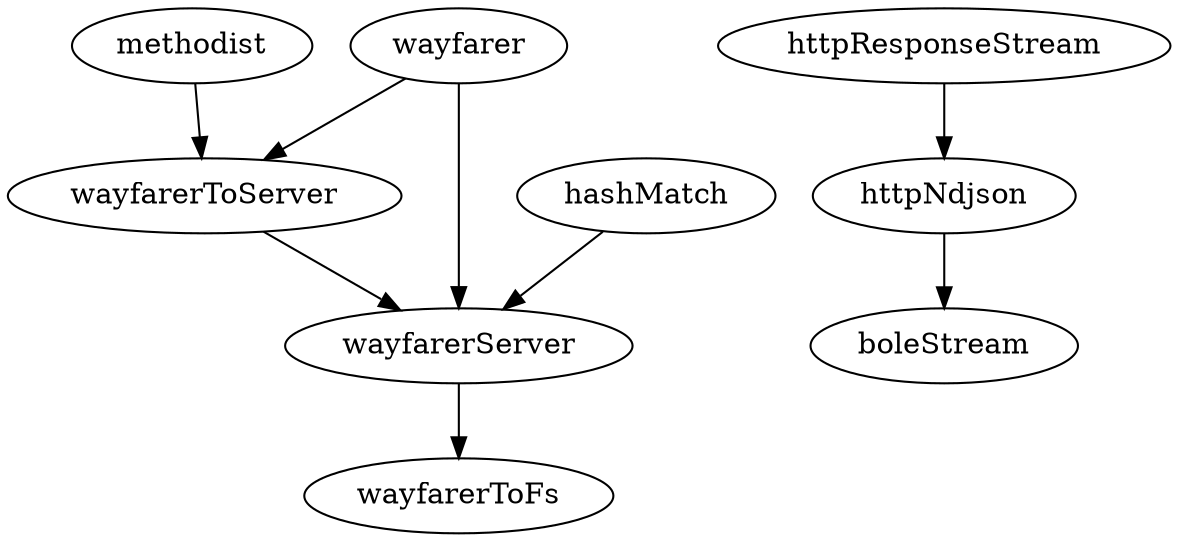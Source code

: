 digraph planning {
  // routing, which leads to solid
  // portable ways of getting data around
  // wayfarer-to-server
  {wayfarer methodist} -> wayfarerToServer
  {wayfarer hashMatch wayfarerToServer} -> wayfarerServer
  {wayfarerServer} -> wayfarerToFs

  // http-framework
  // modular components to build http servers
  httpResponseStream -> httpNdjson
  httpNdjson -> boleStream
}
